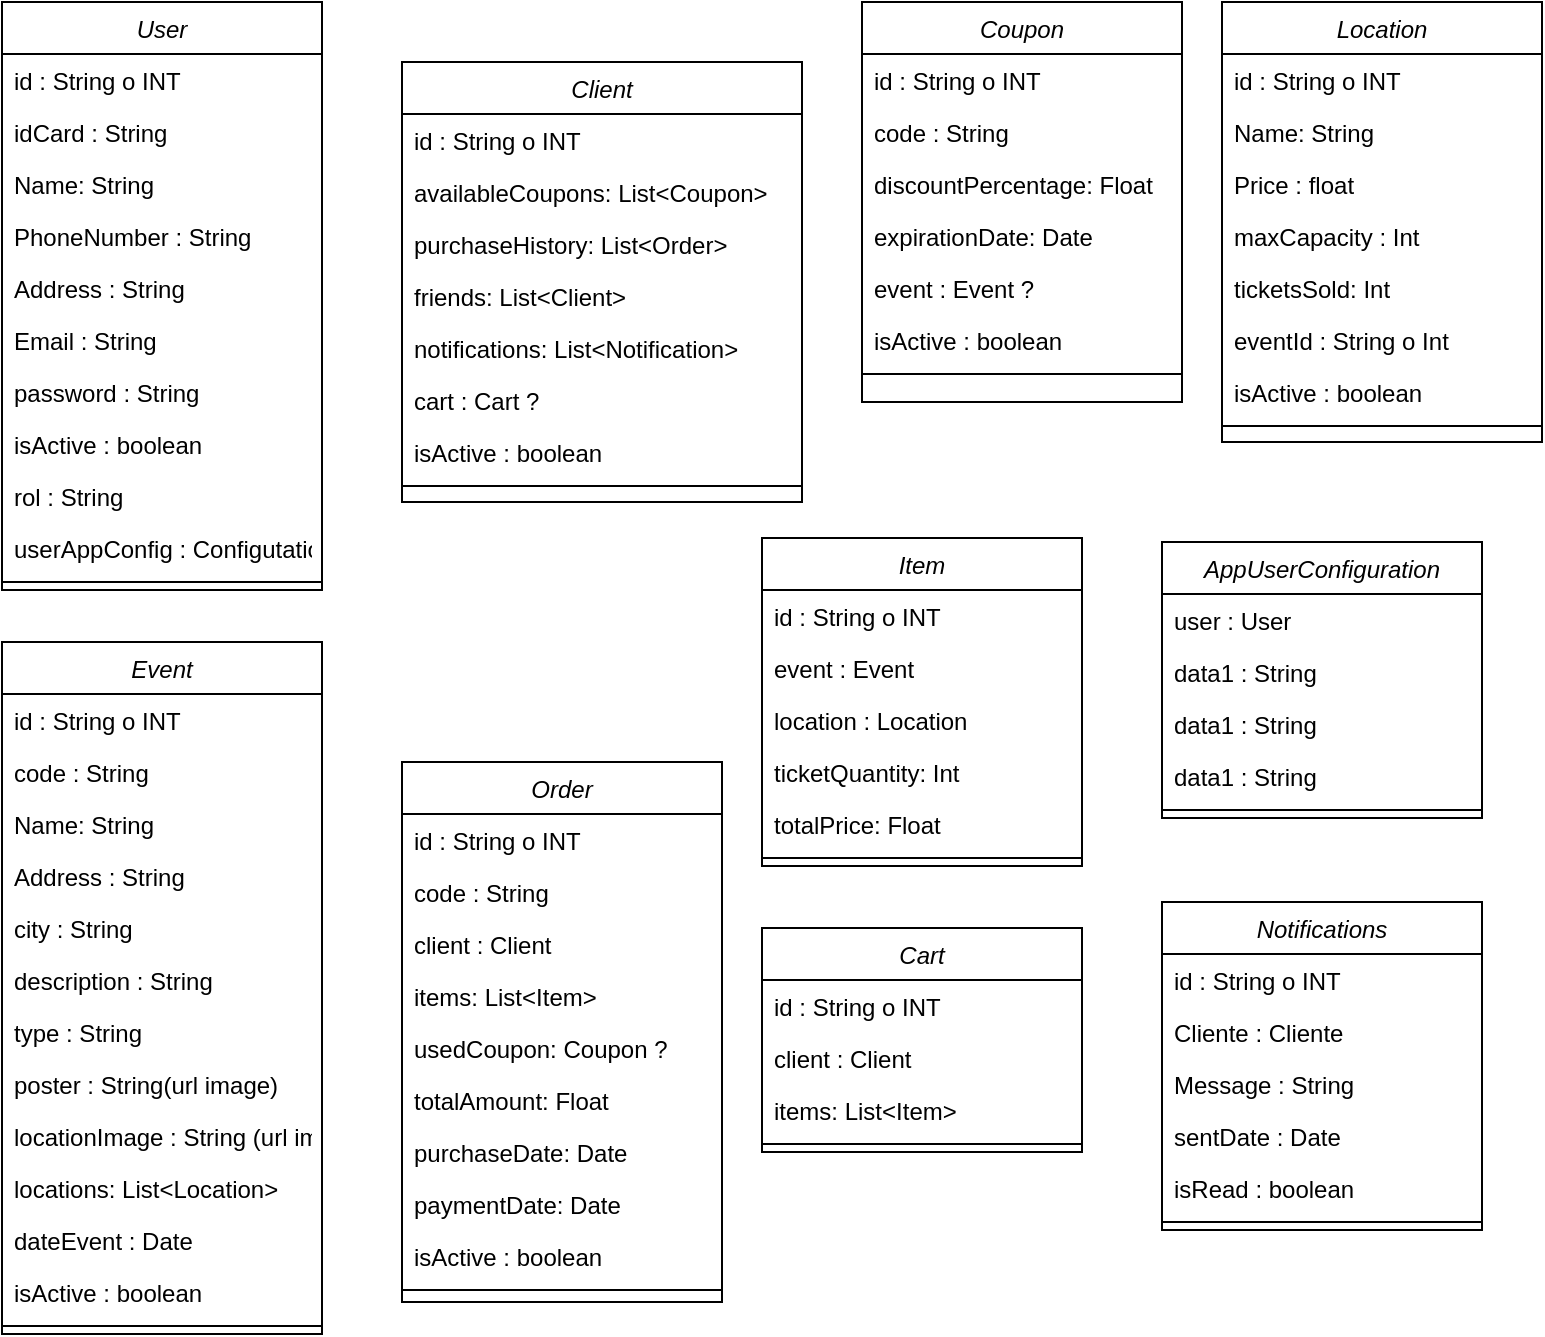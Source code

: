 <mxfile version="24.7.17">
  <diagram name="Page-1" id="UjfCavj92p5BirTK8rv4">
    <mxGraphModel dx="1358" dy="586" grid="1" gridSize="10" guides="1" tooltips="1" connect="1" arrows="1" fold="1" page="1" pageScale="1" pageWidth="827" pageHeight="1169" math="0" shadow="0">
      <root>
        <mxCell id="0" />
        <mxCell id="1" parent="0" />
        <mxCell id="ndFpHIZF6aMoplmZjkuA-1" value="User" style="swimlane;fontStyle=2;align=center;verticalAlign=top;childLayout=stackLayout;horizontal=1;startSize=26;horizontalStack=0;resizeParent=1;resizeLast=0;collapsible=1;marginBottom=0;rounded=0;shadow=0;strokeWidth=1;" vertex="1" parent="1">
          <mxGeometry x="40" y="10" width="160" height="294" as="geometry">
            <mxRectangle x="230" y="140" width="160" height="26" as="alternateBounds" />
          </mxGeometry>
        </mxCell>
        <mxCell id="ndFpHIZF6aMoplmZjkuA-2" value="id : String o INT" style="text;align=left;verticalAlign=top;spacingLeft=4;spacingRight=4;overflow=hidden;rotatable=0;points=[[0,0.5],[1,0.5]];portConstraint=eastwest;" vertex="1" parent="ndFpHIZF6aMoplmZjkuA-1">
          <mxGeometry y="26" width="160" height="26" as="geometry" />
        </mxCell>
        <mxCell id="ndFpHIZF6aMoplmZjkuA-3" value="idCard : String" style="text;align=left;verticalAlign=top;spacingLeft=4;spacingRight=4;overflow=hidden;rotatable=0;points=[[0,0.5],[1,0.5]];portConstraint=eastwest;" vertex="1" parent="ndFpHIZF6aMoplmZjkuA-1">
          <mxGeometry y="52" width="160" height="26" as="geometry" />
        </mxCell>
        <mxCell id="ndFpHIZF6aMoplmZjkuA-4" value="Name: String" style="text;align=left;verticalAlign=top;spacingLeft=4;spacingRight=4;overflow=hidden;rotatable=0;points=[[0,0.5],[1,0.5]];portConstraint=eastwest;" vertex="1" parent="ndFpHIZF6aMoplmZjkuA-1">
          <mxGeometry y="78" width="160" height="26" as="geometry" />
        </mxCell>
        <mxCell id="ndFpHIZF6aMoplmZjkuA-5" value="PhoneNumber : String" style="text;align=left;verticalAlign=top;spacingLeft=4;spacingRight=4;overflow=hidden;rotatable=0;points=[[0,0.5],[1,0.5]];portConstraint=eastwest;rounded=0;shadow=0;html=0;" vertex="1" parent="ndFpHIZF6aMoplmZjkuA-1">
          <mxGeometry y="104" width="160" height="26" as="geometry" />
        </mxCell>
        <mxCell id="ndFpHIZF6aMoplmZjkuA-6" value="Address : String" style="text;align=left;verticalAlign=top;spacingLeft=4;spacingRight=4;overflow=hidden;rotatable=0;points=[[0,0.5],[1,0.5]];portConstraint=eastwest;rounded=0;shadow=0;html=0;" vertex="1" parent="ndFpHIZF6aMoplmZjkuA-1">
          <mxGeometry y="130" width="160" height="26" as="geometry" />
        </mxCell>
        <mxCell id="ndFpHIZF6aMoplmZjkuA-7" value="Email : String" style="text;align=left;verticalAlign=top;spacingLeft=4;spacingRight=4;overflow=hidden;rotatable=0;points=[[0,0.5],[1,0.5]];portConstraint=eastwest;rounded=0;shadow=0;html=0;" vertex="1" parent="ndFpHIZF6aMoplmZjkuA-1">
          <mxGeometry y="156" width="160" height="26" as="geometry" />
        </mxCell>
        <mxCell id="ndFpHIZF6aMoplmZjkuA-8" value="password : String" style="text;align=left;verticalAlign=top;spacingLeft=4;spacingRight=4;overflow=hidden;rotatable=0;points=[[0,0.5],[1,0.5]];portConstraint=eastwest;rounded=0;shadow=0;html=0;" vertex="1" parent="ndFpHIZF6aMoplmZjkuA-1">
          <mxGeometry y="182" width="160" height="26" as="geometry" />
        </mxCell>
        <mxCell id="ndFpHIZF6aMoplmZjkuA-9" value="isActive : boolean" style="text;align=left;verticalAlign=top;spacingLeft=4;spacingRight=4;overflow=hidden;rotatable=0;points=[[0,0.5],[1,0.5]];portConstraint=eastwest;rounded=0;shadow=0;html=0;" vertex="1" parent="ndFpHIZF6aMoplmZjkuA-1">
          <mxGeometry y="208" width="160" height="26" as="geometry" />
        </mxCell>
        <mxCell id="ndFpHIZF6aMoplmZjkuA-10" value="rol : String" style="text;align=left;verticalAlign=top;spacingLeft=4;spacingRight=4;overflow=hidden;rotatable=0;points=[[0,0.5],[1,0.5]];portConstraint=eastwest;rounded=0;shadow=0;html=0;" vertex="1" parent="ndFpHIZF6aMoplmZjkuA-1">
          <mxGeometry y="234" width="160" height="26" as="geometry" />
        </mxCell>
        <mxCell id="ndFpHIZF6aMoplmZjkuA-18" value="userAppConfig : Configutation" style="text;align=left;verticalAlign=top;spacingLeft=4;spacingRight=4;overflow=hidden;rotatable=0;points=[[0,0.5],[1,0.5]];portConstraint=eastwest;" vertex="1" parent="ndFpHIZF6aMoplmZjkuA-1">
          <mxGeometry y="260" width="160" height="26" as="geometry" />
        </mxCell>
        <mxCell id="ndFpHIZF6aMoplmZjkuA-11" value="" style="line;html=1;strokeWidth=1;align=left;verticalAlign=middle;spacingTop=-1;spacingLeft=3;spacingRight=3;rotatable=0;labelPosition=right;points=[];portConstraint=eastwest;" vertex="1" parent="ndFpHIZF6aMoplmZjkuA-1">
          <mxGeometry y="286" width="160" height="8" as="geometry" />
        </mxCell>
        <mxCell id="ndFpHIZF6aMoplmZjkuA-12" value="Client" style="swimlane;fontStyle=2;align=center;verticalAlign=top;childLayout=stackLayout;horizontal=1;startSize=26;horizontalStack=0;resizeParent=1;resizeLast=0;collapsible=1;marginBottom=0;rounded=0;shadow=0;strokeWidth=1;" vertex="1" parent="1">
          <mxGeometry x="240" y="40" width="200" height="220" as="geometry">
            <mxRectangle x="230" y="140" width="160" height="26" as="alternateBounds" />
          </mxGeometry>
        </mxCell>
        <mxCell id="ndFpHIZF6aMoplmZjkuA-13" value="id : String o INT" style="text;align=left;verticalAlign=top;spacingLeft=4;spacingRight=4;overflow=hidden;rotatable=0;points=[[0,0.5],[1,0.5]];portConstraint=eastwest;rounded=0;shadow=0;html=0;" vertex="1" parent="ndFpHIZF6aMoplmZjkuA-12">
          <mxGeometry y="26" width="200" height="26" as="geometry" />
        </mxCell>
        <mxCell id="ndFpHIZF6aMoplmZjkuA-14" value="availableCoupons: List&lt;Coupon&gt;" style="text;align=left;verticalAlign=top;spacingLeft=4;spacingRight=4;overflow=hidden;rotatable=0;points=[[0,0.5],[1,0.5]];portConstraint=eastwest;" vertex="1" parent="ndFpHIZF6aMoplmZjkuA-12">
          <mxGeometry y="52" width="200" height="26" as="geometry" />
        </mxCell>
        <mxCell id="ndFpHIZF6aMoplmZjkuA-15" value="purchaseHistory: List&lt;Order&gt;" style="text;align=left;verticalAlign=top;spacingLeft=4;spacingRight=4;overflow=hidden;rotatable=0;points=[[0,0.5],[1,0.5]];portConstraint=eastwest;" vertex="1" parent="ndFpHIZF6aMoplmZjkuA-12">
          <mxGeometry y="78" width="200" height="26" as="geometry" />
        </mxCell>
        <mxCell id="ndFpHIZF6aMoplmZjkuA-16" value="friends: List&lt;Client&gt;" style="text;align=left;verticalAlign=top;spacingLeft=4;spacingRight=4;overflow=hidden;rotatable=0;points=[[0,0.5],[1,0.5]];portConstraint=eastwest;" vertex="1" parent="ndFpHIZF6aMoplmZjkuA-12">
          <mxGeometry y="104" width="200" height="26" as="geometry" />
        </mxCell>
        <mxCell id="ndFpHIZF6aMoplmZjkuA-17" value="notifications: List&lt;Notification&gt;" style="text;align=left;verticalAlign=top;spacingLeft=4;spacingRight=4;overflow=hidden;rotatable=0;points=[[0,0.5],[1,0.5]];portConstraint=eastwest;" vertex="1" parent="ndFpHIZF6aMoplmZjkuA-12">
          <mxGeometry y="130" width="200" height="26" as="geometry" />
        </mxCell>
        <mxCell id="ndFpHIZF6aMoplmZjkuA-19" value="cart : Cart ?" style="text;align=left;verticalAlign=top;spacingLeft=4;spacingRight=4;overflow=hidden;rotatable=0;points=[[0,0.5],[1,0.5]];portConstraint=eastwest;" vertex="1" parent="ndFpHIZF6aMoplmZjkuA-12">
          <mxGeometry y="156" width="200" height="26" as="geometry" />
        </mxCell>
        <mxCell id="ndFpHIZF6aMoplmZjkuA-20" value="isActive : boolean" style="text;align=left;verticalAlign=top;spacingLeft=4;spacingRight=4;overflow=hidden;rotatable=0;points=[[0,0.5],[1,0.5]];portConstraint=eastwest;rounded=0;shadow=0;html=0;" vertex="1" parent="ndFpHIZF6aMoplmZjkuA-12">
          <mxGeometry y="182" width="200" height="26" as="geometry" />
        </mxCell>
        <mxCell id="ndFpHIZF6aMoplmZjkuA-21" value="" style="line;html=1;strokeWidth=1;align=left;verticalAlign=middle;spacingTop=-1;spacingLeft=3;spacingRight=3;rotatable=0;labelPosition=right;points=[];portConstraint=eastwest;" vertex="1" parent="ndFpHIZF6aMoplmZjkuA-12">
          <mxGeometry y="208" width="200" height="8" as="geometry" />
        </mxCell>
        <mxCell id="ndFpHIZF6aMoplmZjkuA-22" value="Event" style="swimlane;fontStyle=2;align=center;verticalAlign=top;childLayout=stackLayout;horizontal=1;startSize=26;horizontalStack=0;resizeParent=1;resizeLast=0;collapsible=1;marginBottom=0;rounded=0;shadow=0;strokeWidth=1;" vertex="1" parent="1">
          <mxGeometry x="40" y="330" width="160" height="346" as="geometry">
            <mxRectangle x="230" y="140" width="160" height="26" as="alternateBounds" />
          </mxGeometry>
        </mxCell>
        <mxCell id="ndFpHIZF6aMoplmZjkuA-23" value="id : String o INT" style="text;align=left;verticalAlign=top;spacingLeft=4;spacingRight=4;overflow=hidden;rotatable=0;points=[[0,0.5],[1,0.5]];portConstraint=eastwest;" vertex="1" parent="ndFpHIZF6aMoplmZjkuA-22">
          <mxGeometry y="26" width="160" height="26" as="geometry" />
        </mxCell>
        <mxCell id="ndFpHIZF6aMoplmZjkuA-24" value="code : String" style="text;align=left;verticalAlign=top;spacingLeft=4;spacingRight=4;overflow=hidden;rotatable=0;points=[[0,0.5],[1,0.5]];portConstraint=eastwest;" vertex="1" parent="ndFpHIZF6aMoplmZjkuA-22">
          <mxGeometry y="52" width="160" height="26" as="geometry" />
        </mxCell>
        <mxCell id="ndFpHIZF6aMoplmZjkuA-25" value="Name: String" style="text;align=left;verticalAlign=top;spacingLeft=4;spacingRight=4;overflow=hidden;rotatable=0;points=[[0,0.5],[1,0.5]];portConstraint=eastwest;" vertex="1" parent="ndFpHIZF6aMoplmZjkuA-22">
          <mxGeometry y="78" width="160" height="26" as="geometry" />
        </mxCell>
        <mxCell id="ndFpHIZF6aMoplmZjkuA-26" value="Address : String" style="text;align=left;verticalAlign=top;spacingLeft=4;spacingRight=4;overflow=hidden;rotatable=0;points=[[0,0.5],[1,0.5]];portConstraint=eastwest;rounded=0;shadow=0;html=0;" vertex="1" parent="ndFpHIZF6aMoplmZjkuA-22">
          <mxGeometry y="104" width="160" height="26" as="geometry" />
        </mxCell>
        <mxCell id="ndFpHIZF6aMoplmZjkuA-27" value="city : String" style="text;align=left;verticalAlign=top;spacingLeft=4;spacingRight=4;overflow=hidden;rotatable=0;points=[[0,0.5],[1,0.5]];portConstraint=eastwest;rounded=0;shadow=0;html=0;" vertex="1" parent="ndFpHIZF6aMoplmZjkuA-22">
          <mxGeometry y="130" width="160" height="26" as="geometry" />
        </mxCell>
        <mxCell id="ndFpHIZF6aMoplmZjkuA-28" value="description : String" style="text;align=left;verticalAlign=top;spacingLeft=4;spacingRight=4;overflow=hidden;rotatable=0;points=[[0,0.5],[1,0.5]];portConstraint=eastwest;rounded=0;shadow=0;html=0;" vertex="1" parent="ndFpHIZF6aMoplmZjkuA-22">
          <mxGeometry y="156" width="160" height="26" as="geometry" />
        </mxCell>
        <mxCell id="ndFpHIZF6aMoplmZjkuA-29" value="type : String" style="text;align=left;verticalAlign=top;spacingLeft=4;spacingRight=4;overflow=hidden;rotatable=0;points=[[0,0.5],[1,0.5]];portConstraint=eastwest;rounded=0;shadow=0;html=0;" vertex="1" parent="ndFpHIZF6aMoplmZjkuA-22">
          <mxGeometry y="182" width="160" height="26" as="geometry" />
        </mxCell>
        <mxCell id="ndFpHIZF6aMoplmZjkuA-30" value="poster : String(url image)" style="text;align=left;verticalAlign=top;spacingLeft=4;spacingRight=4;overflow=hidden;rotatable=0;points=[[0,0.5],[1,0.5]];portConstraint=eastwest;rounded=0;shadow=0;html=0;" vertex="1" parent="ndFpHIZF6aMoplmZjkuA-22">
          <mxGeometry y="208" width="160" height="26" as="geometry" />
        </mxCell>
        <mxCell id="ndFpHIZF6aMoplmZjkuA-31" value="locationImage : String (url image)" style="text;align=left;verticalAlign=top;spacingLeft=4;spacingRight=4;overflow=hidden;rotatable=0;points=[[0,0.5],[1,0.5]];portConstraint=eastwest;rounded=0;shadow=0;html=0;" vertex="1" parent="ndFpHIZF6aMoplmZjkuA-22">
          <mxGeometry y="234" width="160" height="26" as="geometry" />
        </mxCell>
        <mxCell id="ndFpHIZF6aMoplmZjkuA-32" value="locations: List&lt;Location&gt;" style="text;align=left;verticalAlign=top;spacingLeft=4;spacingRight=4;overflow=hidden;rotatable=0;points=[[0,0.5],[1,0.5]];portConstraint=eastwest;rounded=0;shadow=0;html=0;" vertex="1" parent="ndFpHIZF6aMoplmZjkuA-22">
          <mxGeometry y="260" width="160" height="26" as="geometry" />
        </mxCell>
        <mxCell id="ndFpHIZF6aMoplmZjkuA-33" value="dateEvent : Date" style="text;align=left;verticalAlign=top;spacingLeft=4;spacingRight=4;overflow=hidden;rotatable=0;points=[[0,0.5],[1,0.5]];portConstraint=eastwest;rounded=0;shadow=0;html=0;" vertex="1" parent="ndFpHIZF6aMoplmZjkuA-22">
          <mxGeometry y="286" width="160" height="26" as="geometry" />
        </mxCell>
        <mxCell id="ndFpHIZF6aMoplmZjkuA-34" value="isActive : boolean" style="text;align=left;verticalAlign=top;spacingLeft=4;spacingRight=4;overflow=hidden;rotatable=0;points=[[0,0.5],[1,0.5]];portConstraint=eastwest;rounded=0;shadow=0;html=0;" vertex="1" parent="ndFpHIZF6aMoplmZjkuA-22">
          <mxGeometry y="312" width="160" height="26" as="geometry" />
        </mxCell>
        <mxCell id="ndFpHIZF6aMoplmZjkuA-35" value="" style="line;html=1;strokeWidth=1;align=left;verticalAlign=middle;spacingTop=-1;spacingLeft=3;spacingRight=3;rotatable=0;labelPosition=right;points=[];portConstraint=eastwest;" vertex="1" parent="ndFpHIZF6aMoplmZjkuA-22">
          <mxGeometry y="338" width="160" height="8" as="geometry" />
        </mxCell>
        <mxCell id="ndFpHIZF6aMoplmZjkuA-36" value="Location" style="swimlane;fontStyle=2;align=center;verticalAlign=top;childLayout=stackLayout;horizontal=1;startSize=26;horizontalStack=0;resizeParent=1;resizeLast=0;collapsible=1;marginBottom=0;rounded=0;shadow=0;strokeWidth=1;" vertex="1" parent="1">
          <mxGeometry x="650" y="10" width="160" height="220" as="geometry">
            <mxRectangle x="230" y="140" width="160" height="26" as="alternateBounds" />
          </mxGeometry>
        </mxCell>
        <mxCell id="ndFpHIZF6aMoplmZjkuA-37" value="id : String o INT" style="text;align=left;verticalAlign=top;spacingLeft=4;spacingRight=4;overflow=hidden;rotatable=0;points=[[0,0.5],[1,0.5]];portConstraint=eastwest;" vertex="1" parent="ndFpHIZF6aMoplmZjkuA-36">
          <mxGeometry y="26" width="160" height="26" as="geometry" />
        </mxCell>
        <mxCell id="ndFpHIZF6aMoplmZjkuA-38" value="Name: String" style="text;align=left;verticalAlign=top;spacingLeft=4;spacingRight=4;overflow=hidden;rotatable=0;points=[[0,0.5],[1,0.5]];portConstraint=eastwest;" vertex="1" parent="ndFpHIZF6aMoplmZjkuA-36">
          <mxGeometry y="52" width="160" height="26" as="geometry" />
        </mxCell>
        <mxCell id="ndFpHIZF6aMoplmZjkuA-39" value="Price : float" style="text;align=left;verticalAlign=top;spacingLeft=4;spacingRight=4;overflow=hidden;rotatable=0;points=[[0,0.5],[1,0.5]];portConstraint=eastwest;rounded=0;shadow=0;html=0;" vertex="1" parent="ndFpHIZF6aMoplmZjkuA-36">
          <mxGeometry y="78" width="160" height="26" as="geometry" />
        </mxCell>
        <mxCell id="ndFpHIZF6aMoplmZjkuA-40" value="maxCapacity : Int" style="text;align=left;verticalAlign=top;spacingLeft=4;spacingRight=4;overflow=hidden;rotatable=0;points=[[0,0.5],[1,0.5]];portConstraint=eastwest;rounded=0;shadow=0;html=0;" vertex="1" parent="ndFpHIZF6aMoplmZjkuA-36">
          <mxGeometry y="104" width="160" height="26" as="geometry" />
        </mxCell>
        <mxCell id="ndFpHIZF6aMoplmZjkuA-41" value="ticketsSold: Int" style="text;align=left;verticalAlign=top;spacingLeft=4;spacingRight=4;overflow=hidden;rotatable=0;points=[[0,0.5],[1,0.5]];portConstraint=eastwest;rounded=0;shadow=0;html=0;" vertex="1" parent="ndFpHIZF6aMoplmZjkuA-36">
          <mxGeometry y="130" width="160" height="26" as="geometry" />
        </mxCell>
        <mxCell id="ndFpHIZF6aMoplmZjkuA-42" value="eventId : String o Int" style="text;align=left;verticalAlign=top;spacingLeft=4;spacingRight=4;overflow=hidden;rotatable=0;points=[[0,0.5],[1,0.5]];portConstraint=eastwest;rounded=0;shadow=0;html=0;" vertex="1" parent="ndFpHIZF6aMoplmZjkuA-36">
          <mxGeometry y="156" width="160" height="26" as="geometry" />
        </mxCell>
        <mxCell id="ndFpHIZF6aMoplmZjkuA-43" value="isActive : boolean" style="text;align=left;verticalAlign=top;spacingLeft=4;spacingRight=4;overflow=hidden;rotatable=0;points=[[0,0.5],[1,0.5]];portConstraint=eastwest;rounded=0;shadow=0;html=0;" vertex="1" parent="ndFpHIZF6aMoplmZjkuA-36">
          <mxGeometry y="182" width="160" height="26" as="geometry" />
        </mxCell>
        <mxCell id="ndFpHIZF6aMoplmZjkuA-44" value="" style="line;html=1;strokeWidth=1;align=left;verticalAlign=middle;spacingTop=-1;spacingLeft=3;spacingRight=3;rotatable=0;labelPosition=right;points=[];portConstraint=eastwest;" vertex="1" parent="ndFpHIZF6aMoplmZjkuA-36">
          <mxGeometry y="208" width="160" height="8" as="geometry" />
        </mxCell>
        <mxCell id="ndFpHIZF6aMoplmZjkuA-45" value="Order" style="swimlane;fontStyle=2;align=center;verticalAlign=top;childLayout=stackLayout;horizontal=1;startSize=26;horizontalStack=0;resizeParent=1;resizeLast=0;collapsible=1;marginBottom=0;rounded=0;shadow=0;strokeWidth=1;" vertex="1" parent="1">
          <mxGeometry x="240" y="390" width="160" height="270" as="geometry">
            <mxRectangle x="230" y="140" width="160" height="26" as="alternateBounds" />
          </mxGeometry>
        </mxCell>
        <mxCell id="ndFpHIZF6aMoplmZjkuA-46" value="id : String o INT" style="text;align=left;verticalAlign=top;spacingLeft=4;spacingRight=4;overflow=hidden;rotatable=0;points=[[0,0.5],[1,0.5]];portConstraint=eastwest;" vertex="1" parent="ndFpHIZF6aMoplmZjkuA-45">
          <mxGeometry y="26" width="160" height="26" as="geometry" />
        </mxCell>
        <mxCell id="ndFpHIZF6aMoplmZjkuA-47" value="code : String" style="text;align=left;verticalAlign=top;spacingLeft=4;spacingRight=4;overflow=hidden;rotatable=0;points=[[0,0.5],[1,0.5]];portConstraint=eastwest;" vertex="1" parent="ndFpHIZF6aMoplmZjkuA-45">
          <mxGeometry y="52" width="160" height="26" as="geometry" />
        </mxCell>
        <mxCell id="ndFpHIZF6aMoplmZjkuA-48" value="client : Client" style="text;align=left;verticalAlign=top;spacingLeft=4;spacingRight=4;overflow=hidden;rotatable=0;points=[[0,0.5],[1,0.5]];portConstraint=eastwest;" vertex="1" parent="ndFpHIZF6aMoplmZjkuA-45">
          <mxGeometry y="78" width="160" height="26" as="geometry" />
        </mxCell>
        <mxCell id="ndFpHIZF6aMoplmZjkuA-49" value="items: List&lt;Item&gt;" style="text;align=left;verticalAlign=top;spacingLeft=4;spacingRight=4;overflow=hidden;rotatable=0;points=[[0,0.5],[1,0.5]];portConstraint=eastwest;rounded=0;shadow=0;html=0;" vertex="1" parent="ndFpHIZF6aMoplmZjkuA-45">
          <mxGeometry y="104" width="160" height="26" as="geometry" />
        </mxCell>
        <mxCell id="ndFpHIZF6aMoplmZjkuA-50" value="usedCoupon: Coupon ?" style="text;align=left;verticalAlign=top;spacingLeft=4;spacingRight=4;overflow=hidden;rotatable=0;points=[[0,0.5],[1,0.5]];portConstraint=eastwest;rounded=0;shadow=0;html=0;" vertex="1" parent="ndFpHIZF6aMoplmZjkuA-45">
          <mxGeometry y="130" width="160" height="26" as="geometry" />
        </mxCell>
        <mxCell id="ndFpHIZF6aMoplmZjkuA-51" value="totalAmount: Float" style="text;align=left;verticalAlign=top;spacingLeft=4;spacingRight=4;overflow=hidden;rotatable=0;points=[[0,0.5],[1,0.5]];portConstraint=eastwest;rounded=0;shadow=0;html=0;" vertex="1" parent="ndFpHIZF6aMoplmZjkuA-45">
          <mxGeometry y="156" width="160" height="26" as="geometry" />
        </mxCell>
        <mxCell id="ndFpHIZF6aMoplmZjkuA-52" value="purchaseDate: Date" style="text;align=left;verticalAlign=top;spacingLeft=4;spacingRight=4;overflow=hidden;rotatable=0;points=[[0,0.5],[1,0.5]];portConstraint=eastwest;rounded=0;shadow=0;html=0;" vertex="1" parent="ndFpHIZF6aMoplmZjkuA-45">
          <mxGeometry y="182" width="160" height="26" as="geometry" />
        </mxCell>
        <mxCell id="ndFpHIZF6aMoplmZjkuA-53" value="paymentDate: Date" style="text;align=left;verticalAlign=top;spacingLeft=4;spacingRight=4;overflow=hidden;rotatable=0;points=[[0,0.5],[1,0.5]];portConstraint=eastwest;rounded=0;shadow=0;html=0;" vertex="1" parent="ndFpHIZF6aMoplmZjkuA-45">
          <mxGeometry y="208" width="160" height="26" as="geometry" />
        </mxCell>
        <mxCell id="ndFpHIZF6aMoplmZjkuA-54" value="isActive : boolean" style="text;align=left;verticalAlign=top;spacingLeft=4;spacingRight=4;overflow=hidden;rotatable=0;points=[[0,0.5],[1,0.5]];portConstraint=eastwest;rounded=0;shadow=0;html=0;" vertex="1" parent="ndFpHIZF6aMoplmZjkuA-45">
          <mxGeometry y="234" width="160" height="26" as="geometry" />
        </mxCell>
        <mxCell id="ndFpHIZF6aMoplmZjkuA-55" value="" style="line;html=1;strokeWidth=1;align=left;verticalAlign=middle;spacingTop=-1;spacingLeft=3;spacingRight=3;rotatable=0;labelPosition=right;points=[];portConstraint=eastwest;" vertex="1" parent="ndFpHIZF6aMoplmZjkuA-45">
          <mxGeometry y="260" width="160" height="8" as="geometry" />
        </mxCell>
        <mxCell id="ndFpHIZF6aMoplmZjkuA-56" value="Coupon" style="swimlane;fontStyle=2;align=center;verticalAlign=top;childLayout=stackLayout;horizontal=1;startSize=26;horizontalStack=0;resizeParent=1;resizeLast=0;collapsible=1;marginBottom=0;rounded=0;shadow=0;strokeWidth=1;" vertex="1" parent="1">
          <mxGeometry x="470" y="10" width="160" height="200" as="geometry">
            <mxRectangle x="230" y="140" width="160" height="26" as="alternateBounds" />
          </mxGeometry>
        </mxCell>
        <mxCell id="ndFpHIZF6aMoplmZjkuA-57" value="id : String o INT" style="text;align=left;verticalAlign=top;spacingLeft=4;spacingRight=4;overflow=hidden;rotatable=0;points=[[0,0.5],[1,0.5]];portConstraint=eastwest;" vertex="1" parent="ndFpHIZF6aMoplmZjkuA-56">
          <mxGeometry y="26" width="160" height="26" as="geometry" />
        </mxCell>
        <mxCell id="ndFpHIZF6aMoplmZjkuA-58" value="code : String" style="text;align=left;verticalAlign=top;spacingLeft=4;spacingRight=4;overflow=hidden;rotatable=0;points=[[0,0.5],[1,0.5]];portConstraint=eastwest;" vertex="1" parent="ndFpHIZF6aMoplmZjkuA-56">
          <mxGeometry y="52" width="160" height="26" as="geometry" />
        </mxCell>
        <mxCell id="ndFpHIZF6aMoplmZjkuA-59" value="discountPercentage: Float" style="text;align=left;verticalAlign=top;spacingLeft=4;spacingRight=4;overflow=hidden;rotatable=0;points=[[0,0.5],[1,0.5]];portConstraint=eastwest;rounded=0;shadow=0;html=0;" vertex="1" parent="ndFpHIZF6aMoplmZjkuA-56">
          <mxGeometry y="78" width="160" height="26" as="geometry" />
        </mxCell>
        <mxCell id="ndFpHIZF6aMoplmZjkuA-60" value="expirationDate: Date " style="text;align=left;verticalAlign=top;spacingLeft=4;spacingRight=4;overflow=hidden;rotatable=0;points=[[0,0.5],[1,0.5]];portConstraint=eastwest;rounded=0;shadow=0;html=0;" vertex="1" parent="ndFpHIZF6aMoplmZjkuA-56">
          <mxGeometry y="104" width="160" height="26" as="geometry" />
        </mxCell>
        <mxCell id="ndFpHIZF6aMoplmZjkuA-61" value="event : Event ?" style="text;align=left;verticalAlign=top;spacingLeft=4;spacingRight=4;overflow=hidden;rotatable=0;points=[[0,0.5],[1,0.5]];portConstraint=eastwest;rounded=0;shadow=0;html=0;" vertex="1" parent="ndFpHIZF6aMoplmZjkuA-56">
          <mxGeometry y="130" width="160" height="26" as="geometry" />
        </mxCell>
        <mxCell id="ndFpHIZF6aMoplmZjkuA-62" value="isActive : boolean" style="text;align=left;verticalAlign=top;spacingLeft=4;spacingRight=4;overflow=hidden;rotatable=0;points=[[0,0.5],[1,0.5]];portConstraint=eastwest;rounded=0;shadow=0;html=0;" vertex="1" parent="ndFpHIZF6aMoplmZjkuA-56">
          <mxGeometry y="156" width="160" height="26" as="geometry" />
        </mxCell>
        <mxCell id="ndFpHIZF6aMoplmZjkuA-63" value="" style="line;html=1;strokeWidth=1;align=left;verticalAlign=middle;spacingTop=-1;spacingLeft=3;spacingRight=3;rotatable=0;labelPosition=right;points=[];portConstraint=eastwest;" vertex="1" parent="ndFpHIZF6aMoplmZjkuA-56">
          <mxGeometry y="182" width="160" height="8" as="geometry" />
        </mxCell>
        <mxCell id="ndFpHIZF6aMoplmZjkuA-64" value="Item" style="swimlane;fontStyle=2;align=center;verticalAlign=top;childLayout=stackLayout;horizontal=1;startSize=26;horizontalStack=0;resizeParent=1;resizeLast=0;collapsible=1;marginBottom=0;rounded=0;shadow=0;strokeWidth=1;" vertex="1" parent="1">
          <mxGeometry x="420" y="278" width="160" height="164" as="geometry">
            <mxRectangle x="230" y="140" width="160" height="26" as="alternateBounds" />
          </mxGeometry>
        </mxCell>
        <mxCell id="ndFpHIZF6aMoplmZjkuA-65" value="id : String o INT" style="text;align=left;verticalAlign=top;spacingLeft=4;spacingRight=4;overflow=hidden;rotatable=0;points=[[0,0.5],[1,0.5]];portConstraint=eastwest;" vertex="1" parent="ndFpHIZF6aMoplmZjkuA-64">
          <mxGeometry y="26" width="160" height="26" as="geometry" />
        </mxCell>
        <mxCell id="ndFpHIZF6aMoplmZjkuA-66" value="event : Event" style="text;align=left;verticalAlign=top;spacingLeft=4;spacingRight=4;overflow=hidden;rotatable=0;points=[[0,0.5],[1,0.5]];portConstraint=eastwest;" vertex="1" parent="ndFpHIZF6aMoplmZjkuA-64">
          <mxGeometry y="52" width="160" height="26" as="geometry" />
        </mxCell>
        <mxCell id="ndFpHIZF6aMoplmZjkuA-67" value="location : Location" style="text;align=left;verticalAlign=top;spacingLeft=4;spacingRight=4;overflow=hidden;rotatable=0;points=[[0,0.5],[1,0.5]];portConstraint=eastwest;" vertex="1" parent="ndFpHIZF6aMoplmZjkuA-64">
          <mxGeometry y="78" width="160" height="26" as="geometry" />
        </mxCell>
        <mxCell id="ndFpHIZF6aMoplmZjkuA-68" value="ticketQuantity: Int" style="text;align=left;verticalAlign=top;spacingLeft=4;spacingRight=4;overflow=hidden;rotatable=0;points=[[0,0.5],[1,0.5]];portConstraint=eastwest;rounded=0;shadow=0;html=0;" vertex="1" parent="ndFpHIZF6aMoplmZjkuA-64">
          <mxGeometry y="104" width="160" height="26" as="geometry" />
        </mxCell>
        <mxCell id="ndFpHIZF6aMoplmZjkuA-69" value="totalPrice: Float&#xa;" style="text;align=left;verticalAlign=top;spacingLeft=4;spacingRight=4;overflow=hidden;rotatable=0;points=[[0,0.5],[1,0.5]];portConstraint=eastwest;rounded=0;shadow=0;html=0;" vertex="1" parent="ndFpHIZF6aMoplmZjkuA-64">
          <mxGeometry y="130" width="160" height="26" as="geometry" />
        </mxCell>
        <mxCell id="ndFpHIZF6aMoplmZjkuA-70" value="" style="line;html=1;strokeWidth=1;align=left;verticalAlign=middle;spacingTop=-1;spacingLeft=3;spacingRight=3;rotatable=0;labelPosition=right;points=[];portConstraint=eastwest;" vertex="1" parent="ndFpHIZF6aMoplmZjkuA-64">
          <mxGeometry y="156" width="160" height="8" as="geometry" />
        </mxCell>
        <mxCell id="ndFpHIZF6aMoplmZjkuA-71" value="Cart" style="swimlane;fontStyle=2;align=center;verticalAlign=top;childLayout=stackLayout;horizontal=1;startSize=26;horizontalStack=0;resizeParent=1;resizeLast=0;collapsible=1;marginBottom=0;rounded=0;shadow=0;strokeWidth=1;" vertex="1" parent="1">
          <mxGeometry x="420" y="473" width="160" height="112" as="geometry">
            <mxRectangle x="230" y="140" width="160" height="26" as="alternateBounds" />
          </mxGeometry>
        </mxCell>
        <mxCell id="ndFpHIZF6aMoplmZjkuA-72" value="id : String o INT" style="text;align=left;verticalAlign=top;spacingLeft=4;spacingRight=4;overflow=hidden;rotatable=0;points=[[0,0.5],[1,0.5]];portConstraint=eastwest;" vertex="1" parent="ndFpHIZF6aMoplmZjkuA-71">
          <mxGeometry y="26" width="160" height="26" as="geometry" />
        </mxCell>
        <mxCell id="ndFpHIZF6aMoplmZjkuA-73" value="client : Client" style="text;align=left;verticalAlign=top;spacingLeft=4;spacingRight=4;overflow=hidden;rotatable=0;points=[[0,0.5],[1,0.5]];portConstraint=eastwest;" vertex="1" parent="ndFpHIZF6aMoplmZjkuA-71">
          <mxGeometry y="52" width="160" height="26" as="geometry" />
        </mxCell>
        <mxCell id="ndFpHIZF6aMoplmZjkuA-74" value="items: List&lt;Item&gt;&#xa;" style="text;align=left;verticalAlign=top;spacingLeft=4;spacingRight=4;overflow=hidden;rotatable=0;points=[[0,0.5],[1,0.5]];portConstraint=eastwest;" vertex="1" parent="ndFpHIZF6aMoplmZjkuA-71">
          <mxGeometry y="78" width="160" height="26" as="geometry" />
        </mxCell>
        <mxCell id="ndFpHIZF6aMoplmZjkuA-75" value="" style="line;html=1;strokeWidth=1;align=left;verticalAlign=middle;spacingTop=-1;spacingLeft=3;spacingRight=3;rotatable=0;labelPosition=right;points=[];portConstraint=eastwest;" vertex="1" parent="ndFpHIZF6aMoplmZjkuA-71">
          <mxGeometry y="104" width="160" height="8" as="geometry" />
        </mxCell>
        <mxCell id="ndFpHIZF6aMoplmZjkuA-83" value="Notifications" style="swimlane;fontStyle=2;align=center;verticalAlign=top;childLayout=stackLayout;horizontal=1;startSize=26;horizontalStack=0;resizeParent=1;resizeLast=0;collapsible=1;marginBottom=0;rounded=0;shadow=0;strokeWidth=1;" vertex="1" parent="1">
          <mxGeometry x="620" y="460" width="160" height="164" as="geometry">
            <mxRectangle x="230" y="140" width="160" height="26" as="alternateBounds" />
          </mxGeometry>
        </mxCell>
        <mxCell id="ndFpHIZF6aMoplmZjkuA-84" value="id : String o INT" style="text;align=left;verticalAlign=top;spacingLeft=4;spacingRight=4;overflow=hidden;rotatable=0;points=[[0,0.5],[1,0.5]];portConstraint=eastwest;" vertex="1" parent="ndFpHIZF6aMoplmZjkuA-83">
          <mxGeometry y="26" width="160" height="26" as="geometry" />
        </mxCell>
        <mxCell id="ndFpHIZF6aMoplmZjkuA-85" value="Cliente : Cliente" style="text;align=left;verticalAlign=top;spacingLeft=4;spacingRight=4;overflow=hidden;rotatable=0;points=[[0,0.5],[1,0.5]];portConstraint=eastwest;" vertex="1" parent="ndFpHIZF6aMoplmZjkuA-83">
          <mxGeometry y="52" width="160" height="26" as="geometry" />
        </mxCell>
        <mxCell id="ndFpHIZF6aMoplmZjkuA-86" value="Message : String" style="text;align=left;verticalAlign=top;spacingLeft=4;spacingRight=4;overflow=hidden;rotatable=0;points=[[0,0.5],[1,0.5]];portConstraint=eastwest;" vertex="1" parent="ndFpHIZF6aMoplmZjkuA-83">
          <mxGeometry y="78" width="160" height="26" as="geometry" />
        </mxCell>
        <mxCell id="ndFpHIZF6aMoplmZjkuA-87" value="sentDate : Date" style="text;align=left;verticalAlign=top;spacingLeft=4;spacingRight=4;overflow=hidden;rotatable=0;points=[[0,0.5],[1,0.5]];portConstraint=eastwest;rounded=0;shadow=0;html=0;" vertex="1" parent="ndFpHIZF6aMoplmZjkuA-83">
          <mxGeometry y="104" width="160" height="26" as="geometry" />
        </mxCell>
        <mxCell id="ndFpHIZF6aMoplmZjkuA-88" value="isRead : boolean" style="text;align=left;verticalAlign=top;spacingLeft=4;spacingRight=4;overflow=hidden;rotatable=0;points=[[0,0.5],[1,0.5]];portConstraint=eastwest;rounded=0;shadow=0;html=0;" vertex="1" parent="ndFpHIZF6aMoplmZjkuA-83">
          <mxGeometry y="130" width="160" height="26" as="geometry" />
        </mxCell>
        <mxCell id="ndFpHIZF6aMoplmZjkuA-89" value="" style="line;html=1;strokeWidth=1;align=left;verticalAlign=middle;spacingTop=-1;spacingLeft=3;spacingRight=3;rotatable=0;labelPosition=right;points=[];portConstraint=eastwest;" vertex="1" parent="ndFpHIZF6aMoplmZjkuA-83">
          <mxGeometry y="156" width="160" height="8" as="geometry" />
        </mxCell>
        <mxCell id="ndFpHIZF6aMoplmZjkuA-90" value="AppUserConfiguration" style="swimlane;fontStyle=2;align=center;verticalAlign=top;childLayout=stackLayout;horizontal=1;startSize=26;horizontalStack=0;resizeParent=1;resizeLast=0;collapsible=1;marginBottom=0;rounded=0;shadow=0;strokeWidth=1;" vertex="1" parent="1">
          <mxGeometry x="620" y="280" width="160" height="138" as="geometry">
            <mxRectangle x="230" y="140" width="160" height="26" as="alternateBounds" />
          </mxGeometry>
        </mxCell>
        <mxCell id="ndFpHIZF6aMoplmZjkuA-91" value="user : User" style="text;align=left;verticalAlign=top;spacingLeft=4;spacingRight=4;overflow=hidden;rotatable=0;points=[[0,0.5],[1,0.5]];portConstraint=eastwest;" vertex="1" parent="ndFpHIZF6aMoplmZjkuA-90">
          <mxGeometry y="26" width="160" height="26" as="geometry" />
        </mxCell>
        <mxCell id="ndFpHIZF6aMoplmZjkuA-92" value="data1 : String" style="text;align=left;verticalAlign=top;spacingLeft=4;spacingRight=4;overflow=hidden;rotatable=0;points=[[0,0.5],[1,0.5]];portConstraint=eastwest;" vertex="1" parent="ndFpHIZF6aMoplmZjkuA-90">
          <mxGeometry y="52" width="160" height="26" as="geometry" />
        </mxCell>
        <mxCell id="ndFpHIZF6aMoplmZjkuA-93" value="data1 : String" style="text;align=left;verticalAlign=top;spacingLeft=4;spacingRight=4;overflow=hidden;rotatable=0;points=[[0,0.5],[1,0.5]];portConstraint=eastwest;" vertex="1" parent="ndFpHIZF6aMoplmZjkuA-90">
          <mxGeometry y="78" width="160" height="26" as="geometry" />
        </mxCell>
        <mxCell id="ndFpHIZF6aMoplmZjkuA-94" value="data1 : String" style="text;align=left;verticalAlign=top;spacingLeft=4;spacingRight=4;overflow=hidden;rotatable=0;points=[[0,0.5],[1,0.5]];portConstraint=eastwest;" vertex="1" parent="ndFpHIZF6aMoplmZjkuA-90">
          <mxGeometry y="104" width="160" height="26" as="geometry" />
        </mxCell>
        <mxCell id="ndFpHIZF6aMoplmZjkuA-95" value="" style="line;html=1;strokeWidth=1;align=left;verticalAlign=middle;spacingTop=-1;spacingLeft=3;spacingRight=3;rotatable=0;labelPosition=right;points=[];portConstraint=eastwest;" vertex="1" parent="ndFpHIZF6aMoplmZjkuA-90">
          <mxGeometry y="130" width="160" height="8" as="geometry" />
        </mxCell>
      </root>
    </mxGraphModel>
  </diagram>
</mxfile>
